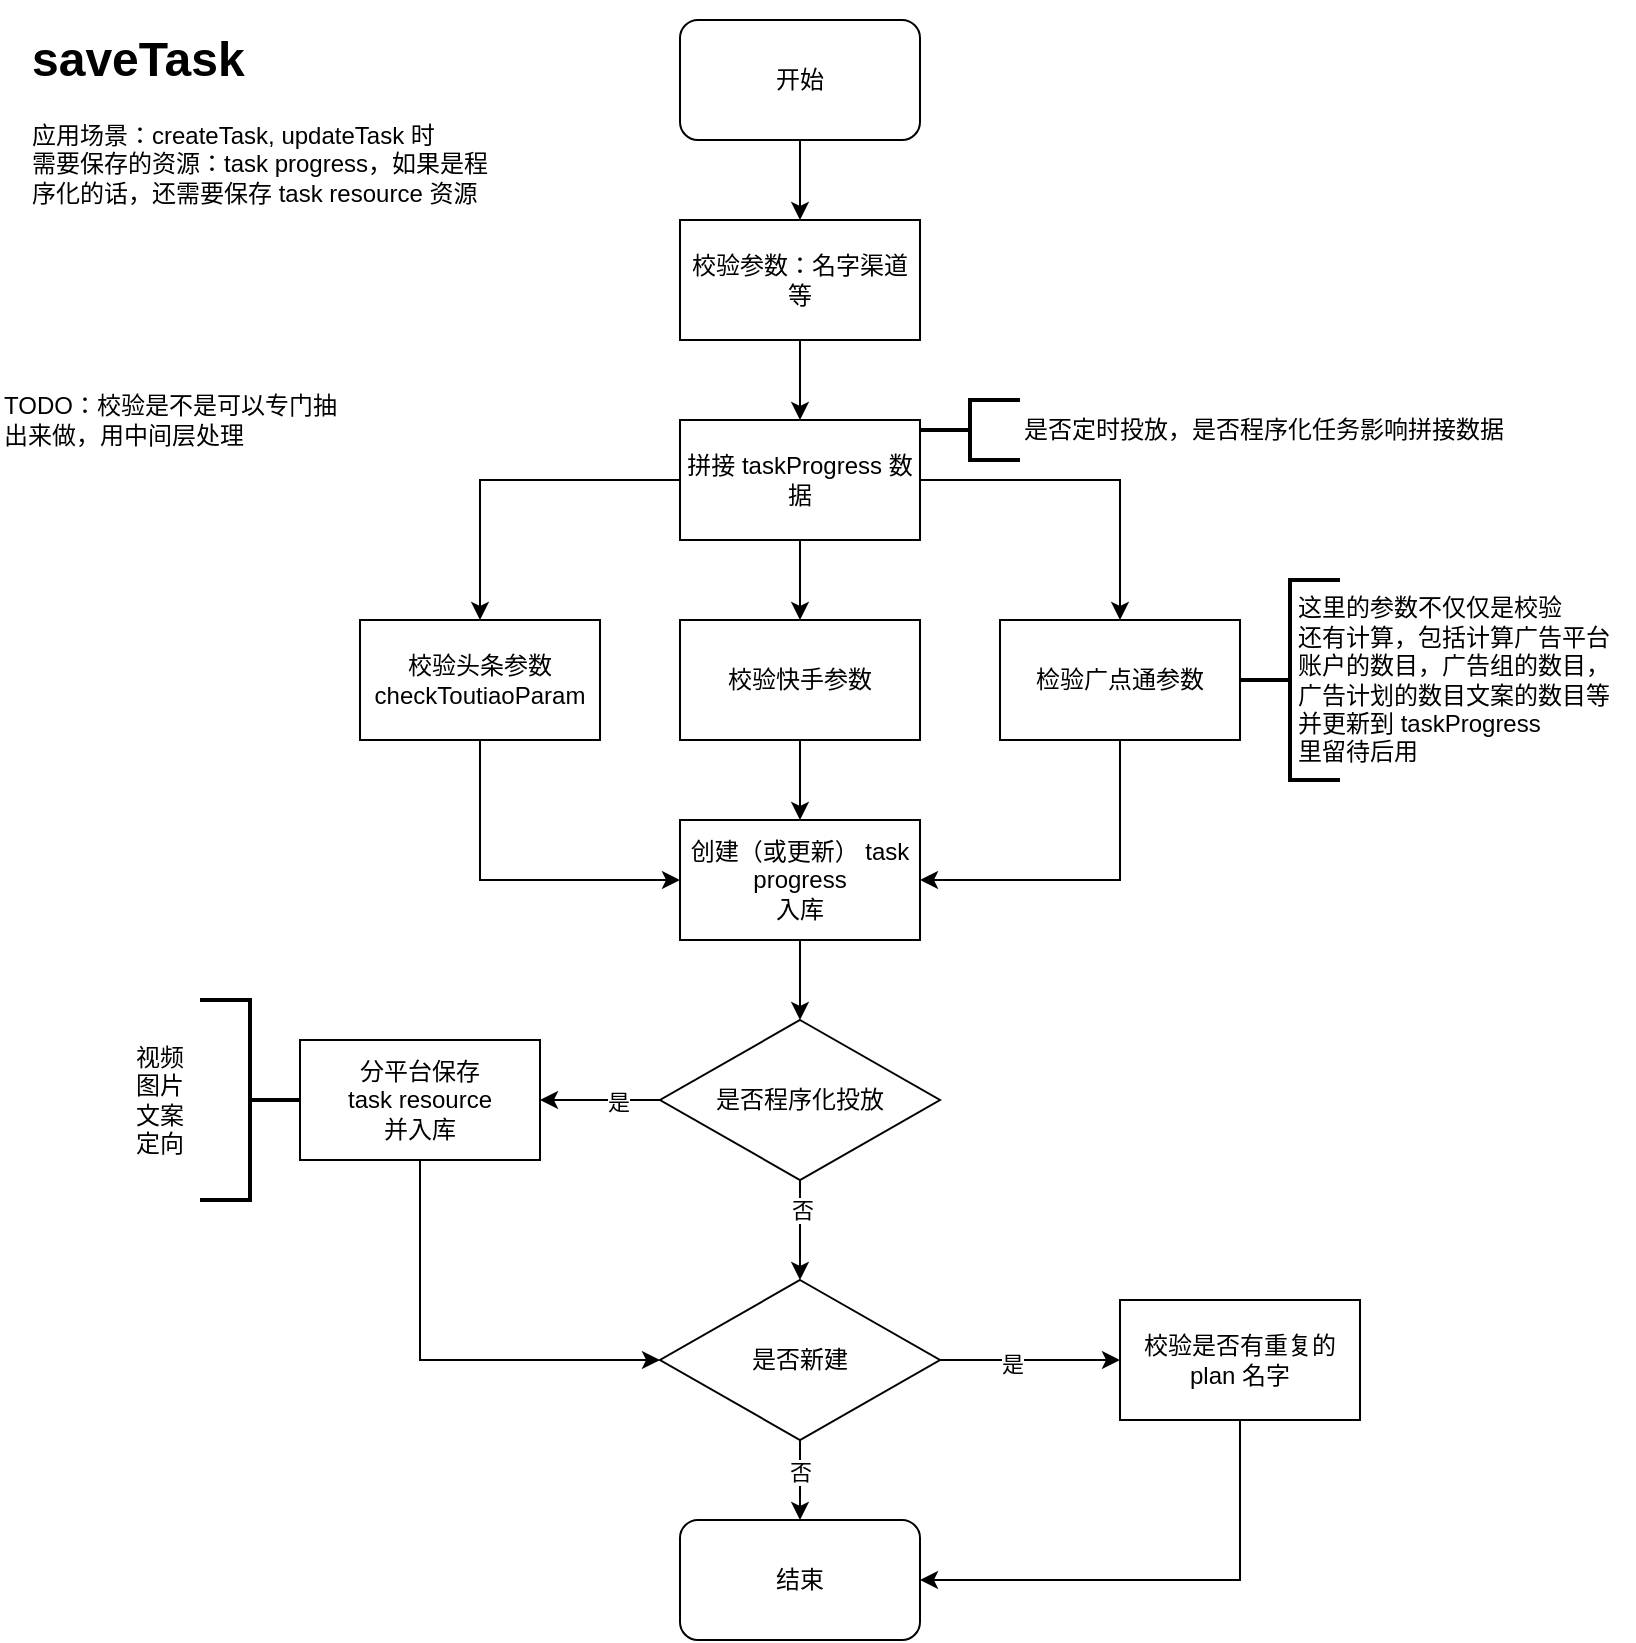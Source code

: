 <mxfile version="14.1.8" type="device"><diagram id="_zA_GSPKFe2SfR3xibH8" name="第 1 页"><mxGraphModel dx="915" dy="655" grid="1" gridSize="10" guides="1" tooltips="1" connect="1" arrows="1" fold="1" page="1" pageScale="1" pageWidth="827" pageHeight="1169" math="0" shadow="0"><root><mxCell id="0"/><mxCell id="1" parent="0"/><mxCell id="NKmMUfZCCLvaRAGbTE6h-1" value="&lt;h1&gt;saveTask&lt;/h1&gt;&lt;div&gt;应用场景：createTask, updateTask 时&lt;/div&gt;&lt;div&gt;需要保存的资源：task progress，如果是程序化的话，还需要保存 task resource 资源&lt;/div&gt;" style="text;html=1;strokeColor=none;fillColor=none;spacing=5;spacingTop=-20;whiteSpace=wrap;overflow=hidden;rounded=0;" vertex="1" parent="1"><mxGeometry x="21" y="20" width="240" height="110" as="geometry"/></mxCell><mxCell id="NKmMUfZCCLvaRAGbTE6h-4" value="" style="edgeStyle=orthogonalEdgeStyle;rounded=0;orthogonalLoop=1;jettySize=auto;html=1;" edge="1" parent="1" source="NKmMUfZCCLvaRAGbTE6h-2" target="NKmMUfZCCLvaRAGbTE6h-3"><mxGeometry relative="1" as="geometry"/></mxCell><mxCell id="NKmMUfZCCLvaRAGbTE6h-2" value="开始" style="rounded=1;whiteSpace=wrap;html=1;" vertex="1" parent="1"><mxGeometry x="350" y="20" width="120" height="60" as="geometry"/></mxCell><mxCell id="NKmMUfZCCLvaRAGbTE6h-7" value="" style="edgeStyle=orthogonalEdgeStyle;rounded=0;orthogonalLoop=1;jettySize=auto;html=1;" edge="1" parent="1" source="NKmMUfZCCLvaRAGbTE6h-3" target="NKmMUfZCCLvaRAGbTE6h-6"><mxGeometry relative="1" as="geometry"/></mxCell><mxCell id="NKmMUfZCCLvaRAGbTE6h-3" value="校验参数：名字渠道等" style="rounded=0;whiteSpace=wrap;html=1;" vertex="1" parent="1"><mxGeometry x="350" y="120" width="120" height="60" as="geometry"/></mxCell><mxCell id="NKmMUfZCCLvaRAGbTE6h-5" value="TODO：校验是不是可以专门抽出来做，用中间层处理" style="text;html=1;strokeColor=none;fillColor=none;align=left;verticalAlign=middle;whiteSpace=wrap;rounded=0;" vertex="1" parent="1"><mxGeometry x="10" y="210" width="170" height="20" as="geometry"/></mxCell><mxCell id="NKmMUfZCCLvaRAGbTE6h-10" style="edgeStyle=orthogonalEdgeStyle;rounded=0;orthogonalLoop=1;jettySize=auto;html=1;entryX=0.5;entryY=0;entryDx=0;entryDy=0;" edge="1" parent="1" source="NKmMUfZCCLvaRAGbTE6h-6" target="NKmMUfZCCLvaRAGbTE6h-9"><mxGeometry relative="1" as="geometry"/></mxCell><mxCell id="NKmMUfZCCLvaRAGbTE6h-13" style="edgeStyle=orthogonalEdgeStyle;rounded=0;orthogonalLoop=1;jettySize=auto;html=1;" edge="1" parent="1" source="NKmMUfZCCLvaRAGbTE6h-6" target="NKmMUfZCCLvaRAGbTE6h-11"><mxGeometry relative="1" as="geometry"/></mxCell><mxCell id="NKmMUfZCCLvaRAGbTE6h-14" style="edgeStyle=orthogonalEdgeStyle;rounded=0;orthogonalLoop=1;jettySize=auto;html=1;entryX=0.5;entryY=0;entryDx=0;entryDy=0;" edge="1" parent="1" source="NKmMUfZCCLvaRAGbTE6h-6" target="NKmMUfZCCLvaRAGbTE6h-12"><mxGeometry relative="1" as="geometry"/></mxCell><mxCell id="NKmMUfZCCLvaRAGbTE6h-6" value="拼接 taskProgress 数据" style="whiteSpace=wrap;html=1;rounded=0;" vertex="1" parent="1"><mxGeometry x="350" y="220" width="120" height="60" as="geometry"/></mxCell><mxCell id="NKmMUfZCCLvaRAGbTE6h-8" value="&lt;span style=&quot;text-align: center&quot;&gt;是否定时投放，是否程序化任务影响拼接数据&lt;/span&gt;" style="strokeWidth=2;html=1;shape=mxgraph.flowchart.annotation_2;align=left;labelPosition=right;pointerEvents=1;" vertex="1" parent="1"><mxGeometry x="470" y="210" width="50" height="30" as="geometry"/></mxCell><mxCell id="NKmMUfZCCLvaRAGbTE6h-16" value="" style="edgeStyle=orthogonalEdgeStyle;rounded=0;orthogonalLoop=1;jettySize=auto;html=1;" edge="1" parent="1" source="NKmMUfZCCLvaRAGbTE6h-9" target="NKmMUfZCCLvaRAGbTE6h-15"><mxGeometry relative="1" as="geometry"/></mxCell><mxCell id="NKmMUfZCCLvaRAGbTE6h-9" value="校验快手参数" style="rounded=0;whiteSpace=wrap;html=1;" vertex="1" parent="1"><mxGeometry x="350" y="320" width="120" height="60" as="geometry"/></mxCell><mxCell id="NKmMUfZCCLvaRAGbTE6h-17" style="edgeStyle=orthogonalEdgeStyle;rounded=0;orthogonalLoop=1;jettySize=auto;html=1;" edge="1" parent="1" source="NKmMUfZCCLvaRAGbTE6h-11" target="NKmMUfZCCLvaRAGbTE6h-15"><mxGeometry relative="1" as="geometry"><Array as="points"><mxPoint x="250" y="450"/></Array></mxGeometry></mxCell><mxCell id="NKmMUfZCCLvaRAGbTE6h-11" value="校验头条参数&lt;br&gt;checkToutiaoParam" style="rounded=0;whiteSpace=wrap;html=1;" vertex="1" parent="1"><mxGeometry x="190" y="320" width="120" height="60" as="geometry"/></mxCell><mxCell id="NKmMUfZCCLvaRAGbTE6h-18" style="edgeStyle=orthogonalEdgeStyle;rounded=0;orthogonalLoop=1;jettySize=auto;html=1;" edge="1" parent="1" source="NKmMUfZCCLvaRAGbTE6h-12" target="NKmMUfZCCLvaRAGbTE6h-15"><mxGeometry relative="1" as="geometry"><Array as="points"><mxPoint x="570" y="450"/></Array></mxGeometry></mxCell><mxCell id="NKmMUfZCCLvaRAGbTE6h-12" value="检验广点通参数" style="rounded=0;whiteSpace=wrap;html=1;" vertex="1" parent="1"><mxGeometry x="510" y="320" width="120" height="60" as="geometry"/></mxCell><mxCell id="NKmMUfZCCLvaRAGbTE6h-21" value="" style="edgeStyle=orthogonalEdgeStyle;rounded=0;orthogonalLoop=1;jettySize=auto;html=1;" edge="1" parent="1" source="NKmMUfZCCLvaRAGbTE6h-15" target="NKmMUfZCCLvaRAGbTE6h-20"><mxGeometry relative="1" as="geometry"/></mxCell><mxCell id="NKmMUfZCCLvaRAGbTE6h-15" value="创建（或更新） task progress &lt;br&gt;入库" style="whiteSpace=wrap;html=1;rounded=0;" vertex="1" parent="1"><mxGeometry x="350" y="420" width="120" height="60" as="geometry"/></mxCell><mxCell id="NKmMUfZCCLvaRAGbTE6h-23" value="" style="edgeStyle=orthogonalEdgeStyle;rounded=0;orthogonalLoop=1;jettySize=auto;html=1;" edge="1" parent="1" source="NKmMUfZCCLvaRAGbTE6h-20" target="NKmMUfZCCLvaRAGbTE6h-22"><mxGeometry relative="1" as="geometry"/></mxCell><mxCell id="NKmMUfZCCLvaRAGbTE6h-24" value="是" style="edgeLabel;html=1;align=center;verticalAlign=middle;resizable=0;points=[];" vertex="1" connectable="0" parent="NKmMUfZCCLvaRAGbTE6h-23"><mxGeometry x="-0.289" y="1" relative="1" as="geometry"><mxPoint as="offset"/></mxGeometry></mxCell><mxCell id="NKmMUfZCCLvaRAGbTE6h-26" value="" style="edgeStyle=orthogonalEdgeStyle;rounded=0;orthogonalLoop=1;jettySize=auto;html=1;" edge="1" parent="1" source="NKmMUfZCCLvaRAGbTE6h-20"><mxGeometry relative="1" as="geometry"><mxPoint x="410" y="650" as="targetPoint"/></mxGeometry></mxCell><mxCell id="NKmMUfZCCLvaRAGbTE6h-27" value="否" style="edgeLabel;html=1;align=center;verticalAlign=middle;resizable=0;points=[];" vertex="1" connectable="0" parent="NKmMUfZCCLvaRAGbTE6h-26"><mxGeometry x="-0.422" y="1" relative="1" as="geometry"><mxPoint as="offset"/></mxGeometry></mxCell><mxCell id="NKmMUfZCCLvaRAGbTE6h-20" value="是否程序化投放" style="rhombus;whiteSpace=wrap;html=1;rounded=0;" vertex="1" parent="1"><mxGeometry x="340" y="520" width="140" height="80" as="geometry"/></mxCell><mxCell id="NKmMUfZCCLvaRAGbTE6h-29" style="edgeStyle=orthogonalEdgeStyle;rounded=0;orthogonalLoop=1;jettySize=auto;html=1;entryX=0;entryY=0.5;entryDx=0;entryDy=0;" edge="1" parent="1" source="NKmMUfZCCLvaRAGbTE6h-22" target="NKmMUfZCCLvaRAGbTE6h-35"><mxGeometry relative="1" as="geometry"><mxPoint x="350" y="695" as="targetPoint"/><Array as="points"><mxPoint x="220" y="690"/><mxPoint x="340" y="690"/></Array></mxGeometry></mxCell><mxCell id="NKmMUfZCCLvaRAGbTE6h-22" value="分平台保存&lt;br&gt;task resource&lt;br&gt;并入库" style="whiteSpace=wrap;html=1;rounded=0;" vertex="1" parent="1"><mxGeometry x="160" y="530" width="120" height="60" as="geometry"/></mxCell><mxCell id="NKmMUfZCCLvaRAGbTE6h-31" value="" style="strokeWidth=2;html=1;shape=mxgraph.flowchart.annotation_2;align=left;labelPosition=right;pointerEvents=1;rotation=-180;" vertex="1" parent="1"><mxGeometry x="110" y="510" width="50" height="100" as="geometry"/></mxCell><mxCell id="NKmMUfZCCLvaRAGbTE6h-34" value="视频&lt;br&gt;图片&lt;br&gt;文案&lt;br&gt;定向" style="text;html=1;strokeColor=none;fillColor=none;align=center;verticalAlign=middle;whiteSpace=wrap;rounded=0;" vertex="1" parent="1"><mxGeometry x="70" y="550" width="40" height="20" as="geometry"/></mxCell><mxCell id="NKmMUfZCCLvaRAGbTE6h-37" style="edgeStyle=orthogonalEdgeStyle;rounded=0;orthogonalLoop=1;jettySize=auto;html=1;entryX=0.5;entryY=0;entryDx=0;entryDy=0;" edge="1" parent="1" source="NKmMUfZCCLvaRAGbTE6h-35" target="NKmMUfZCCLvaRAGbTE6h-36"><mxGeometry relative="1" as="geometry"/></mxCell><mxCell id="NKmMUfZCCLvaRAGbTE6h-38" value="否" style="edgeLabel;html=1;align=center;verticalAlign=middle;resizable=0;points=[];" vertex="1" connectable="0" parent="NKmMUfZCCLvaRAGbTE6h-37"><mxGeometry x="-0.2" relative="1" as="geometry"><mxPoint as="offset"/></mxGeometry></mxCell><mxCell id="NKmMUfZCCLvaRAGbTE6h-40" value="" style="edgeStyle=orthogonalEdgeStyle;rounded=0;orthogonalLoop=1;jettySize=auto;html=1;" edge="1" parent="1" source="NKmMUfZCCLvaRAGbTE6h-35" target="NKmMUfZCCLvaRAGbTE6h-39"><mxGeometry relative="1" as="geometry"/></mxCell><mxCell id="NKmMUfZCCLvaRAGbTE6h-41" value="是" style="edgeLabel;html=1;align=center;verticalAlign=middle;resizable=0;points=[];" vertex="1" connectable="0" parent="NKmMUfZCCLvaRAGbTE6h-40"><mxGeometry x="-0.2" y="-2" relative="1" as="geometry"><mxPoint as="offset"/></mxGeometry></mxCell><mxCell id="NKmMUfZCCLvaRAGbTE6h-35" value="是否新建" style="rhombus;whiteSpace=wrap;html=1;rounded=0;" vertex="1" parent="1"><mxGeometry x="340" y="650" width="140" height="80" as="geometry"/></mxCell><mxCell id="NKmMUfZCCLvaRAGbTE6h-36" value="结束" style="rounded=1;whiteSpace=wrap;html=1;" vertex="1" parent="1"><mxGeometry x="350" y="770" width="120" height="60" as="geometry"/></mxCell><mxCell id="NKmMUfZCCLvaRAGbTE6h-42" style="edgeStyle=orthogonalEdgeStyle;rounded=0;orthogonalLoop=1;jettySize=auto;html=1;" edge="1" parent="1" source="NKmMUfZCCLvaRAGbTE6h-39" target="NKmMUfZCCLvaRAGbTE6h-36"><mxGeometry relative="1" as="geometry"><Array as="points"><mxPoint x="630" y="800"/></Array></mxGeometry></mxCell><mxCell id="NKmMUfZCCLvaRAGbTE6h-39" value="校验是否有重复的 plan 名字" style="whiteSpace=wrap;html=1;rounded=0;" vertex="1" parent="1"><mxGeometry x="570" y="660" width="120" height="60" as="geometry"/></mxCell><mxCell id="NKmMUfZCCLvaRAGbTE6h-43" value="" style="strokeWidth=2;html=1;shape=mxgraph.flowchart.annotation_2;align=left;labelPosition=right;pointerEvents=1;" vertex="1" parent="1"><mxGeometry x="630" y="300" width="50" height="100" as="geometry"/></mxCell><mxCell id="NKmMUfZCCLvaRAGbTE6h-44" value="这里的参数不仅仅是校验&lt;br&gt;还有计算，包括计算广告平台&lt;br&gt;账户的数目，广告组的数目，&lt;br&gt;广告计划的数目文案的数目等&lt;br&gt;并更新到 taskProgress &lt;br&gt;里留待后用" style="text;html=1;align=left;verticalAlign=middle;resizable=0;points=[];autosize=1;" vertex="1" parent="1"><mxGeometry x="657" y="305" width="170" height="90" as="geometry"/></mxCell></root></mxGraphModel></diagram></mxfile>